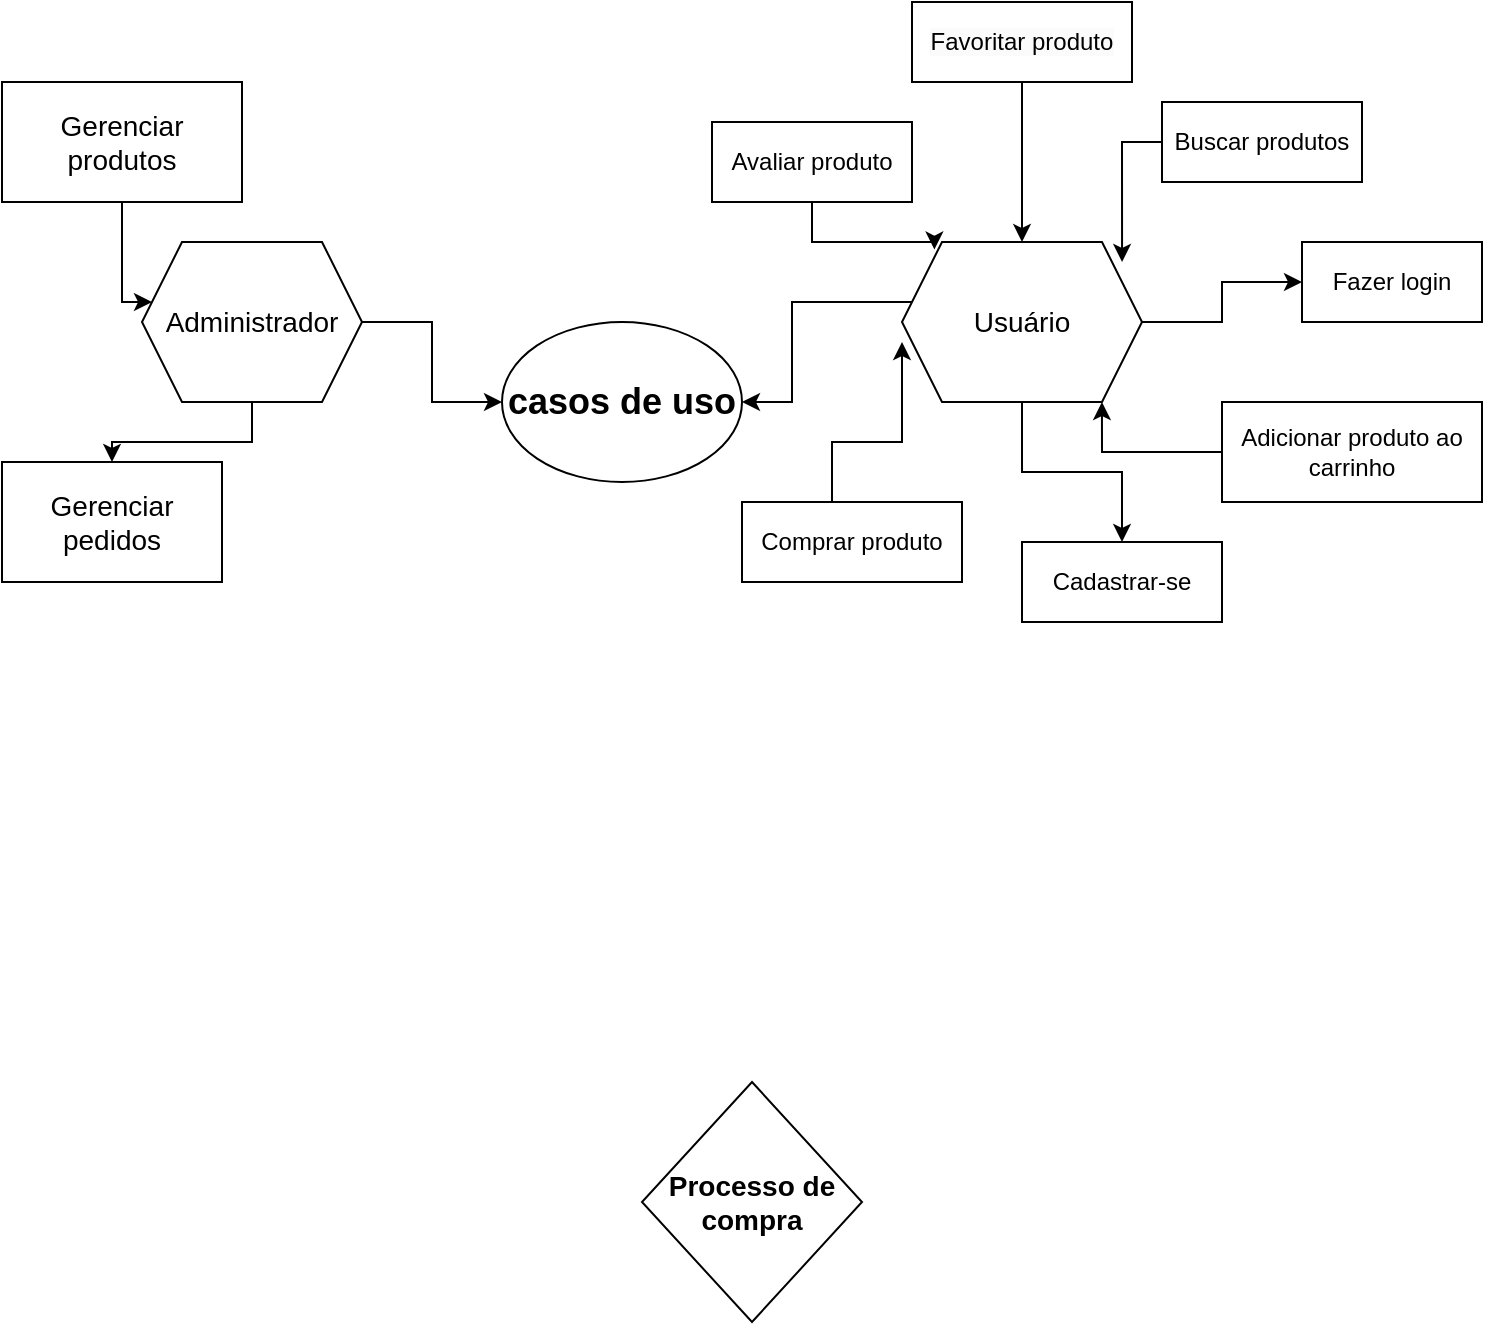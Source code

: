 <mxfile version="25.0.1">
  <diagram name="Page-1" id="5HCswBnQK1Z6X9e5rMnj">
    <mxGraphModel dx="881" dy="517" grid="1" gridSize="10" guides="1" tooltips="1" connect="1" arrows="1" fold="1" page="1" pageScale="1" pageWidth="850" pageHeight="1100" math="0" shadow="0">
      <root>
        <mxCell id="0" />
        <mxCell id="1" parent="0" />
        <mxCell id="yUii7LyJhVi7hBaQsdYb-1" value="&lt;b&gt;&lt;font style=&quot;font-size: 18px;&quot;&gt;casos de uso&lt;/font&gt;&lt;/b&gt;" style="ellipse;whiteSpace=wrap;html=1;" vertex="1" parent="1">
          <mxGeometry x="280" y="250" width="120" height="80" as="geometry" />
        </mxCell>
        <mxCell id="yUii7LyJhVi7hBaQsdYb-4" style="edgeStyle=orthogonalEdgeStyle;rounded=0;orthogonalLoop=1;jettySize=auto;html=1;" edge="1" parent="1" source="yUii7LyJhVi7hBaQsdYb-2" target="yUii7LyJhVi7hBaQsdYb-1">
          <mxGeometry relative="1" as="geometry" />
        </mxCell>
        <mxCell id="yUii7LyJhVi7hBaQsdYb-8" style="edgeStyle=orthogonalEdgeStyle;rounded=0;orthogonalLoop=1;jettySize=auto;html=1;entryX=0.5;entryY=0;entryDx=0;entryDy=0;" edge="1" parent="1" source="yUii7LyJhVi7hBaQsdYb-2" target="yUii7LyJhVi7hBaQsdYb-7">
          <mxGeometry relative="1" as="geometry" />
        </mxCell>
        <mxCell id="yUii7LyJhVi7hBaQsdYb-2" value="&lt;font style=&quot;font-size: 14px;&quot;&gt;Administrador&lt;/font&gt;" style="shape=hexagon;perimeter=hexagonPerimeter2;whiteSpace=wrap;html=1;fixedSize=1;" vertex="1" parent="1">
          <mxGeometry x="100" y="210" width="110" height="80" as="geometry" />
        </mxCell>
        <mxCell id="yUii7LyJhVi7hBaQsdYb-9" style="edgeStyle=orthogonalEdgeStyle;rounded=0;orthogonalLoop=1;jettySize=auto;html=1;" edge="1" parent="1" source="yUii7LyJhVi7hBaQsdYb-3" target="yUii7LyJhVi7hBaQsdYb-1">
          <mxGeometry relative="1" as="geometry">
            <Array as="points">
              <mxPoint x="520" y="270" />
              <mxPoint x="520" y="240" />
              <mxPoint x="425" y="240" />
            </Array>
          </mxGeometry>
        </mxCell>
        <mxCell id="yUii7LyJhVi7hBaQsdYb-11" style="edgeStyle=orthogonalEdgeStyle;rounded=0;orthogonalLoop=1;jettySize=auto;html=1;" edge="1" parent="1" source="yUii7LyJhVi7hBaQsdYb-3" target="yUii7LyJhVi7hBaQsdYb-10">
          <mxGeometry relative="1" as="geometry" />
        </mxCell>
        <mxCell id="yUii7LyJhVi7hBaQsdYb-18" value="" style="edgeStyle=orthogonalEdgeStyle;rounded=0;orthogonalLoop=1;jettySize=auto;html=1;" edge="1" parent="1" source="yUii7LyJhVi7hBaQsdYb-3" target="yUii7LyJhVi7hBaQsdYb-16">
          <mxGeometry relative="1" as="geometry" />
        </mxCell>
        <mxCell id="yUii7LyJhVi7hBaQsdYb-3" value="&lt;font style=&quot;font-size: 14px;&quot;&gt;Usuário&lt;/font&gt;" style="shape=hexagon;perimeter=hexagonPerimeter2;whiteSpace=wrap;html=1;fixedSize=1;" vertex="1" parent="1">
          <mxGeometry x="480" y="210" width="120" height="80" as="geometry" />
        </mxCell>
        <mxCell id="yUii7LyJhVi7hBaQsdYb-7" value="&lt;font style=&quot;font-size: 14px;&quot;&gt;Gerenciar pedidos&lt;/font&gt;" style="rounded=0;whiteSpace=wrap;html=1;" vertex="1" parent="1">
          <mxGeometry x="30" y="320" width="110" height="60" as="geometry" />
        </mxCell>
        <mxCell id="yUii7LyJhVi7hBaQsdYb-10" value="Cadastrar-se" style="rounded=0;whiteSpace=wrap;html=1;" vertex="1" parent="1">
          <mxGeometry x="540" y="360" width="100" height="40" as="geometry" />
        </mxCell>
        <mxCell id="yUii7LyJhVi7hBaQsdYb-23" style="edgeStyle=orthogonalEdgeStyle;rounded=0;orthogonalLoop=1;jettySize=auto;html=1;entryX=0.5;entryY=0;entryDx=0;entryDy=0;" edge="1" parent="1" source="yUii7LyJhVi7hBaQsdYb-12" target="yUii7LyJhVi7hBaQsdYb-3">
          <mxGeometry relative="1" as="geometry" />
        </mxCell>
        <mxCell id="yUii7LyJhVi7hBaQsdYb-12" value="&lt;span style=&quot;color: rgb(0, 0, 0); font-family: Helvetica; font-size: 12px; font-style: normal; font-variant-ligatures: normal; font-variant-caps: normal; font-weight: 400; letter-spacing: normal; orphans: 2; text-align: center; text-indent: 0px; text-transform: none; widows: 2; word-spacing: 0px; -webkit-text-stroke-width: 0px; white-space: normal; background-color: rgb(251, 251, 251); text-decoration-thickness: initial; text-decoration-style: initial; text-decoration-color: initial; display: inline !important; float: none;&quot;&gt;Favoritar produto&lt;/span&gt;" style="rounded=0;whiteSpace=wrap;html=1;" vertex="1" parent="1">
          <mxGeometry x="485" y="90" width="110" height="40" as="geometry" />
        </mxCell>
        <mxCell id="yUii7LyJhVi7hBaQsdYb-13" value="Comprar produto" style="rounded=0;whiteSpace=wrap;html=1;" vertex="1" parent="1">
          <mxGeometry x="400" y="340" width="110" height="40" as="geometry" />
        </mxCell>
        <mxCell id="yUii7LyJhVi7hBaQsdYb-14" value="Avaliar produto" style="rounded=0;whiteSpace=wrap;html=1;" vertex="1" parent="1">
          <mxGeometry x="385" y="150" width="100" height="40" as="geometry" />
        </mxCell>
        <mxCell id="yUii7LyJhVi7hBaQsdYb-15" value="Buscar produtos" style="rounded=0;whiteSpace=wrap;html=1;" vertex="1" parent="1">
          <mxGeometry x="610" y="140" width="100" height="40" as="geometry" />
        </mxCell>
        <mxCell id="yUii7LyJhVi7hBaQsdYb-16" value="Fazer login" style="rounded=0;whiteSpace=wrap;html=1;" vertex="1" parent="1">
          <mxGeometry x="680" y="210" width="90" height="40" as="geometry" />
        </mxCell>
        <mxCell id="yUii7LyJhVi7hBaQsdYb-17" value="Adicionar produto ao carrinho" style="rounded=0;whiteSpace=wrap;html=1;" vertex="1" parent="1">
          <mxGeometry x="640" y="290" width="130" height="50" as="geometry" />
        </mxCell>
        <mxCell id="yUii7LyJhVi7hBaQsdYb-21" style="edgeStyle=orthogonalEdgeStyle;rounded=0;orthogonalLoop=1;jettySize=auto;html=1;entryX=0.833;entryY=1;entryDx=0;entryDy=0;entryPerimeter=0;" edge="1" parent="1" source="yUii7LyJhVi7hBaQsdYb-17" target="yUii7LyJhVi7hBaQsdYb-3">
          <mxGeometry relative="1" as="geometry" />
        </mxCell>
        <mxCell id="yUii7LyJhVi7hBaQsdYb-22" style="edgeStyle=orthogonalEdgeStyle;rounded=0;orthogonalLoop=1;jettySize=auto;html=1;entryX=0.917;entryY=0.125;entryDx=0;entryDy=0;entryPerimeter=0;" edge="1" parent="1" source="yUii7LyJhVi7hBaQsdYb-15" target="yUii7LyJhVi7hBaQsdYb-3">
          <mxGeometry relative="1" as="geometry" />
        </mxCell>
        <mxCell id="yUii7LyJhVi7hBaQsdYb-24" style="edgeStyle=orthogonalEdgeStyle;rounded=0;orthogonalLoop=1;jettySize=auto;html=1;entryX=0.135;entryY=0.047;entryDx=0;entryDy=0;entryPerimeter=0;" edge="1" parent="1" source="yUii7LyJhVi7hBaQsdYb-14" target="yUii7LyJhVi7hBaQsdYb-3">
          <mxGeometry relative="1" as="geometry" />
        </mxCell>
        <mxCell id="yUii7LyJhVi7hBaQsdYb-25" style="edgeStyle=orthogonalEdgeStyle;rounded=0;orthogonalLoop=1;jettySize=auto;html=1;entryX=0;entryY=0.625;entryDx=0;entryDy=0;entryPerimeter=0;" edge="1" parent="1" source="yUii7LyJhVi7hBaQsdYb-13" target="yUii7LyJhVi7hBaQsdYb-3">
          <mxGeometry relative="1" as="geometry">
            <Array as="points">
              <mxPoint x="445" y="310" />
              <mxPoint x="480" y="310" />
            </Array>
          </mxGeometry>
        </mxCell>
        <mxCell id="yUii7LyJhVi7hBaQsdYb-27" style="edgeStyle=orthogonalEdgeStyle;rounded=0;orthogonalLoop=1;jettySize=auto;html=1;" edge="1" parent="1" source="yUii7LyJhVi7hBaQsdYb-26" target="yUii7LyJhVi7hBaQsdYb-2">
          <mxGeometry relative="1" as="geometry">
            <Array as="points">
              <mxPoint x="90" y="240" />
            </Array>
          </mxGeometry>
        </mxCell>
        <mxCell id="yUii7LyJhVi7hBaQsdYb-26" value="&lt;font style=&quot;font-size: 14px;&quot;&gt;Gerenciar produtos&lt;/font&gt;" style="rounded=0;whiteSpace=wrap;html=1;" vertex="1" parent="1">
          <mxGeometry x="30" y="130" width="120" height="60" as="geometry" />
        </mxCell>
        <mxCell id="yUii7LyJhVi7hBaQsdYb-29" value="&lt;font style=&quot;font-size: 14px;&quot;&gt;&lt;b&gt;Processo de compra&lt;/b&gt;&lt;/font&gt;" style="rhombus;whiteSpace=wrap;html=1;" vertex="1" parent="1">
          <mxGeometry x="350" y="630" width="110" height="120" as="geometry" />
        </mxCell>
      </root>
    </mxGraphModel>
  </diagram>
</mxfile>
